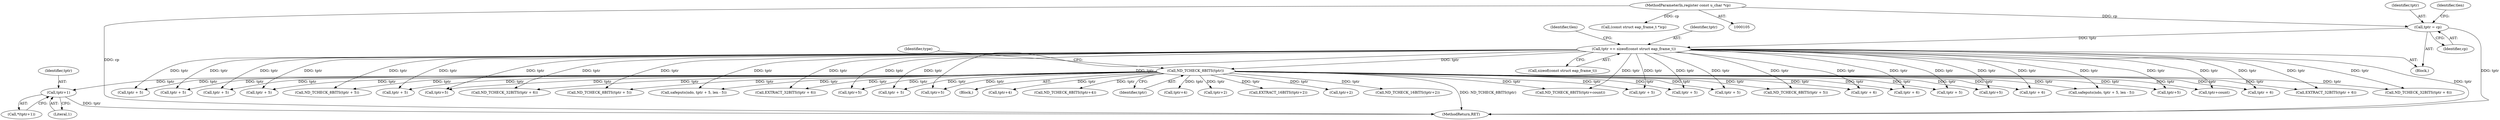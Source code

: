 digraph "0_tcpdump_985122081165753c7442bd7824c473eb9ff56308@pointer" {
"1000234" [label="(Call,tptr+1)"];
"1000204" [label="(Call,ND_TCHECK_8BITS(tptr))"];
"1000190" [label="(Call,tptr += sizeof(const struct eap_frame_t))"];
"1000120" [label="(Call,tptr = cp)"];
"1000107" [label="(MethodParameterIn,register const u_char *cp)"];
"1000285" [label="(Call,tptr + 5)"];
"1000433" [label="(Call,tptr + 5)"];
"1000109" [label="(Block,)"];
"1000453" [label="(Call,tptr + 6)"];
"1000247" [label="(Call,ND_TCHECK_8BITS(tptr+4))"];
"1000283" [label="(Call,safeputs(ndo, tptr + 5, len - 5))"];
"1000391" [label="(Call,tptr + 6)"];
"1000439" [label="(Call,tptr+5)"];
"1000443" [label="(Call,ND_TCHECK_32BITS(tptr + 6))"];
"1000477" [label="(Call,tptr + 5)"];
"1000204" [label="(Call,ND_TCHECK_8BITS(tptr))"];
"1000405" [label="(Call,ND_TCHECK_8BITS(tptr + 5))"];
"1000235" [label="(Identifier,tptr)"];
"1000120" [label="(Call,tptr = cp)"];
"1000380" [label="(Call,tptr + 5)"];
"1000205" [label="(Identifier,tptr)"];
"1000236" [label="(Literal,1)"];
"1000124" [label="(Identifier,tlen)"];
"1000207" [label="(Identifier,type)"];
"1000363" [label="(Call,tptr + 5)"];
"1000323" [label="(Call,tptr+count)"];
"1000191" [label="(Identifier,tptr)"];
"1000304" [label="(Call,safeputs(ndo, tptr + 5, len - 5))"];
"1000190" [label="(Call,tptr += sizeof(const struct eap_frame_t))"];
"1000376" [label="(Call,tptr+5)"];
"1000254" [label="(Call,tptr+4)"];
"1000322" [label="(Call,ND_TCHECK_8BITS(tptr+count))"];
"1000211" [label="(Call,tptr+2)"];
"1000390" [label="(Call,ND_TCHECK_32BITS(tptr + 6))"];
"1000406" [label="(Call,tptr + 5)"];
"1000306" [label="(Call,tptr + 5)"];
"1000459" [label="(Call,ND_TCHECK_8BITS(tptr + 5))"];
"1000216" [label="(Call,EXTRACT_16BITS(tptr+2))"];
"1000349" [label="(Call,tptr + 5)"];
"1000128" [label="(Call,(const struct eap_frame_t *)cp)"];
"1000400" [label="(Call,tptr + 6)"];
"1000217" [label="(Call,tptr+2)"];
"1000499" [label="(MethodReturn,RET)"];
"1000348" [label="(Call,ND_TCHECK_8BITS(tptr + 5))"];
"1000210" [label="(Call,ND_TCHECK_16BITS(tptr+2))"];
"1000192" [label="(Call,sizeof(const struct eap_frame_t))"];
"1000195" [label="(Identifier,tlen)"];
"1000107" [label="(MethodParameterIn,register const u_char *cp)"];
"1000234" [label="(Call,tptr+1)"];
"1000233" [label="(Call,*(tptr+1))"];
"1000444" [label="(Call,tptr + 6)"];
"1000202" [label="(Block,)"];
"1000122" [label="(Identifier,cp)"];
"1000248" [label="(Call,tptr+4)"];
"1000429" [label="(Call,tptr+5)"];
"1000416" [label="(Call,tptr + 5)"];
"1000386" [label="(Call,tptr+5)"];
"1000460" [label="(Call,tptr + 5)"];
"1000473" [label="(Call,tptr+5)"];
"1000399" [label="(Call,EXTRACT_32BITS(tptr + 6))"];
"1000121" [label="(Identifier,tptr)"];
"1000452" [label="(Call,EXTRACT_32BITS(tptr + 6))"];
"1000234" -> "1000233"  [label="AST: "];
"1000234" -> "1000236"  [label="CFG: "];
"1000235" -> "1000234"  [label="AST: "];
"1000236" -> "1000234"  [label="AST: "];
"1000233" -> "1000234"  [label="CFG: "];
"1000234" -> "1000499"  [label="DDG: tptr"];
"1000204" -> "1000234"  [label="DDG: tptr"];
"1000204" -> "1000202"  [label="AST: "];
"1000204" -> "1000205"  [label="CFG: "];
"1000205" -> "1000204"  [label="AST: "];
"1000207" -> "1000204"  [label="CFG: "];
"1000204" -> "1000499"  [label="DDG: ND_TCHECK_8BITS(tptr)"];
"1000190" -> "1000204"  [label="DDG: tptr"];
"1000204" -> "1000210"  [label="DDG: tptr"];
"1000204" -> "1000211"  [label="DDG: tptr"];
"1000204" -> "1000216"  [label="DDG: tptr"];
"1000204" -> "1000217"  [label="DDG: tptr"];
"1000204" -> "1000247"  [label="DDG: tptr"];
"1000204" -> "1000248"  [label="DDG: tptr"];
"1000204" -> "1000254"  [label="DDG: tptr"];
"1000204" -> "1000283"  [label="DDG: tptr"];
"1000204" -> "1000285"  [label="DDG: tptr"];
"1000204" -> "1000304"  [label="DDG: tptr"];
"1000204" -> "1000306"  [label="DDG: tptr"];
"1000204" -> "1000322"  [label="DDG: tptr"];
"1000204" -> "1000323"  [label="DDG: tptr"];
"1000204" -> "1000348"  [label="DDG: tptr"];
"1000204" -> "1000349"  [label="DDG: tptr"];
"1000204" -> "1000363"  [label="DDG: tptr"];
"1000204" -> "1000376"  [label="DDG: tptr"];
"1000204" -> "1000380"  [label="DDG: tptr"];
"1000204" -> "1000386"  [label="DDG: tptr"];
"1000204" -> "1000390"  [label="DDG: tptr"];
"1000204" -> "1000391"  [label="DDG: tptr"];
"1000204" -> "1000399"  [label="DDG: tptr"];
"1000204" -> "1000400"  [label="DDG: tptr"];
"1000204" -> "1000405"  [label="DDG: tptr"];
"1000204" -> "1000406"  [label="DDG: tptr"];
"1000204" -> "1000416"  [label="DDG: tptr"];
"1000204" -> "1000429"  [label="DDG: tptr"];
"1000204" -> "1000433"  [label="DDG: tptr"];
"1000204" -> "1000439"  [label="DDG: tptr"];
"1000204" -> "1000443"  [label="DDG: tptr"];
"1000204" -> "1000444"  [label="DDG: tptr"];
"1000204" -> "1000452"  [label="DDG: tptr"];
"1000204" -> "1000453"  [label="DDG: tptr"];
"1000204" -> "1000459"  [label="DDG: tptr"];
"1000204" -> "1000460"  [label="DDG: tptr"];
"1000204" -> "1000473"  [label="DDG: tptr"];
"1000204" -> "1000477"  [label="DDG: tptr"];
"1000190" -> "1000109"  [label="AST: "];
"1000190" -> "1000192"  [label="CFG: "];
"1000191" -> "1000190"  [label="AST: "];
"1000192" -> "1000190"  [label="AST: "];
"1000195" -> "1000190"  [label="CFG: "];
"1000190" -> "1000499"  [label="DDG: tptr"];
"1000120" -> "1000190"  [label="DDG: tptr"];
"1000190" -> "1000283"  [label="DDG: tptr"];
"1000190" -> "1000285"  [label="DDG: tptr"];
"1000190" -> "1000304"  [label="DDG: tptr"];
"1000190" -> "1000306"  [label="DDG: tptr"];
"1000190" -> "1000322"  [label="DDG: tptr"];
"1000190" -> "1000323"  [label="DDG: tptr"];
"1000190" -> "1000348"  [label="DDG: tptr"];
"1000190" -> "1000349"  [label="DDG: tptr"];
"1000190" -> "1000363"  [label="DDG: tptr"];
"1000190" -> "1000376"  [label="DDG: tptr"];
"1000190" -> "1000380"  [label="DDG: tptr"];
"1000190" -> "1000386"  [label="DDG: tptr"];
"1000190" -> "1000390"  [label="DDG: tptr"];
"1000190" -> "1000391"  [label="DDG: tptr"];
"1000190" -> "1000399"  [label="DDG: tptr"];
"1000190" -> "1000400"  [label="DDG: tptr"];
"1000190" -> "1000405"  [label="DDG: tptr"];
"1000190" -> "1000406"  [label="DDG: tptr"];
"1000190" -> "1000416"  [label="DDG: tptr"];
"1000190" -> "1000429"  [label="DDG: tptr"];
"1000190" -> "1000433"  [label="DDG: tptr"];
"1000190" -> "1000439"  [label="DDG: tptr"];
"1000190" -> "1000443"  [label="DDG: tptr"];
"1000190" -> "1000444"  [label="DDG: tptr"];
"1000190" -> "1000452"  [label="DDG: tptr"];
"1000190" -> "1000453"  [label="DDG: tptr"];
"1000190" -> "1000459"  [label="DDG: tptr"];
"1000190" -> "1000460"  [label="DDG: tptr"];
"1000190" -> "1000473"  [label="DDG: tptr"];
"1000190" -> "1000477"  [label="DDG: tptr"];
"1000120" -> "1000109"  [label="AST: "];
"1000120" -> "1000122"  [label="CFG: "];
"1000121" -> "1000120"  [label="AST: "];
"1000122" -> "1000120"  [label="AST: "];
"1000124" -> "1000120"  [label="CFG: "];
"1000120" -> "1000499"  [label="DDG: tptr"];
"1000107" -> "1000120"  [label="DDG: cp"];
"1000107" -> "1000105"  [label="AST: "];
"1000107" -> "1000499"  [label="DDG: cp"];
"1000107" -> "1000128"  [label="DDG: cp"];
}
